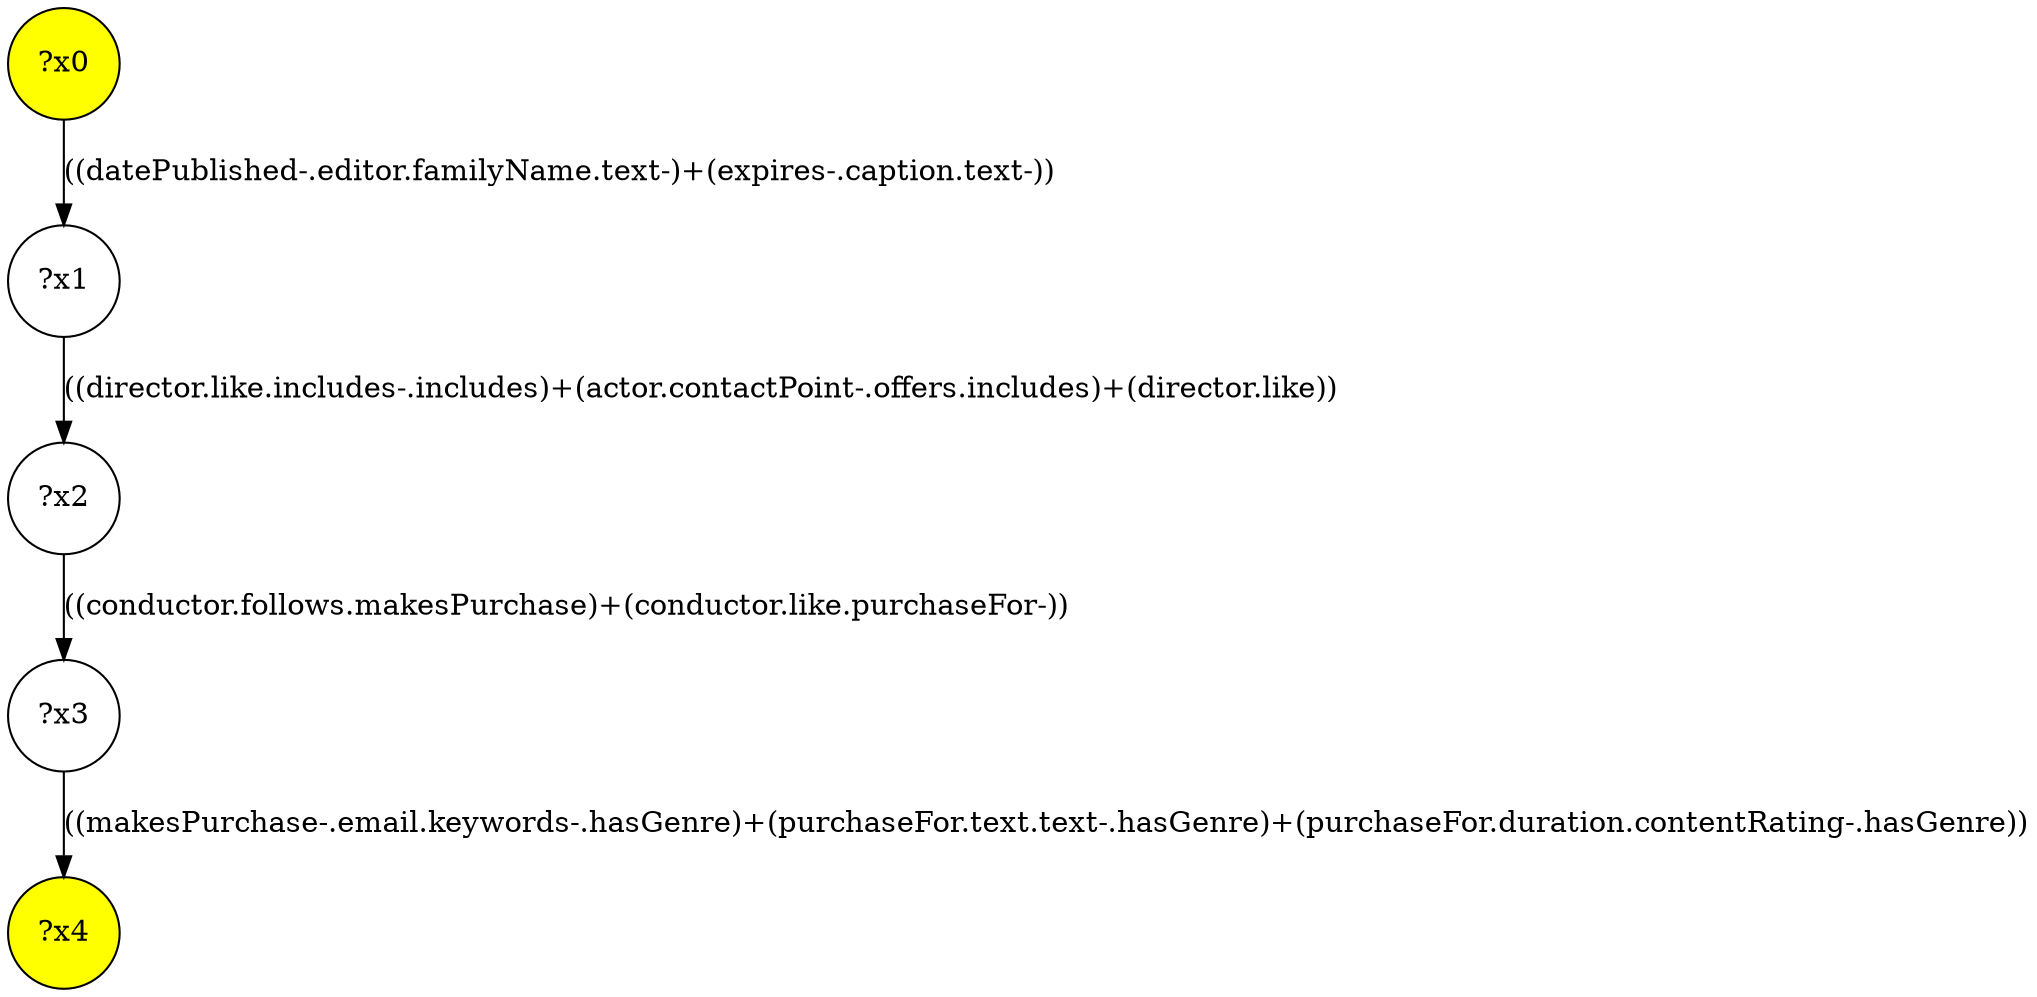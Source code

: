 digraph g {
	x0 [fillcolor="yellow", style="filled," shape=circle, label="?x0"];
	x4 [fillcolor="yellow", style="filled," shape=circle, label="?x4"];
	x1 [shape=circle, label="?x1"];
	x0 -> x1 [label="((datePublished-.editor.familyName.text-)+(expires-.caption.text-))"];
	x2 [shape=circle, label="?x2"];
	x1 -> x2 [label="((director.like.includes-.includes)+(actor.contactPoint-.offers.includes)+(director.like))"];
	x3 [shape=circle, label="?x3"];
	x2 -> x3 [label="((conductor.follows.makesPurchase)+(conductor.like.purchaseFor-))"];
	x3 -> x4 [label="((makesPurchase-.email.keywords-.hasGenre)+(purchaseFor.text.text-.hasGenre)+(purchaseFor.duration.contentRating-.hasGenre))"];
}
